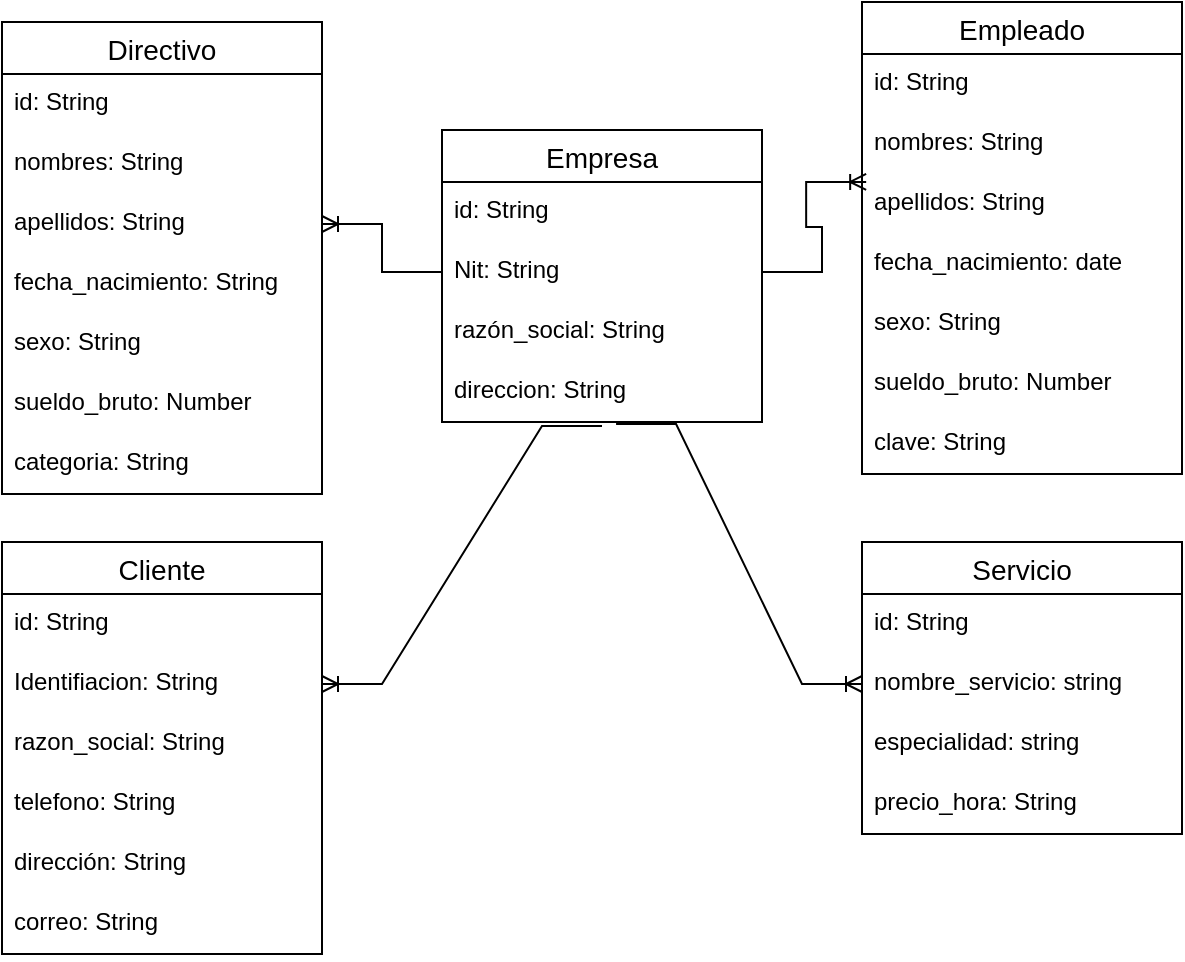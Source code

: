 <mxfile version="20.5.1" type="github">
  <diagram id="1xkqf91_nlWIGy7i5uqU" name="Página-1">
    <mxGraphModel dx="781" dy="474" grid="1" gridSize="10" guides="1" tooltips="1" connect="1" arrows="1" fold="1" page="1" pageScale="1" pageWidth="827" pageHeight="1169" math="0" shadow="0">
      <root>
        <mxCell id="0" />
        <mxCell id="1" parent="0" />
        <mxCell id="wdgPo3weZ_US-8FufRD4-1" value="Empresa" style="swimlane;fontStyle=0;childLayout=stackLayout;horizontal=1;startSize=26;horizontalStack=0;resizeParent=1;resizeParentMax=0;resizeLast=0;collapsible=1;marginBottom=0;align=center;fontSize=14;" parent="1" vertex="1">
          <mxGeometry x="270" y="104" width="160" height="146" as="geometry" />
        </mxCell>
        <mxCell id="wdgPo3weZ_US-8FufRD4-2" value="id: String" style="text;strokeColor=none;fillColor=none;spacingLeft=4;spacingRight=4;overflow=hidden;rotatable=0;points=[[0,0.5],[1,0.5]];portConstraint=eastwest;fontSize=12;" parent="wdgPo3weZ_US-8FufRD4-1" vertex="1">
          <mxGeometry y="26" width="160" height="30" as="geometry" />
        </mxCell>
        <mxCell id="ZItIBll9sNlmo8jitoZB-1" value="Nit: String" style="text;strokeColor=none;fillColor=none;spacingLeft=4;spacingRight=4;overflow=hidden;rotatable=0;points=[[0,0.5],[1,0.5]];portConstraint=eastwest;fontSize=12;" parent="wdgPo3weZ_US-8FufRD4-1" vertex="1">
          <mxGeometry y="56" width="160" height="30" as="geometry" />
        </mxCell>
        <mxCell id="wdgPo3weZ_US-8FufRD4-3" value="razón_social: String" style="text;strokeColor=none;fillColor=none;spacingLeft=4;spacingRight=4;overflow=hidden;rotatable=0;points=[[0,0.5],[1,0.5]];portConstraint=eastwest;fontSize=12;" parent="wdgPo3weZ_US-8FufRD4-1" vertex="1">
          <mxGeometry y="86" width="160" height="30" as="geometry" />
        </mxCell>
        <mxCell id="wdgPo3weZ_US-8FufRD4-4" value="direccion: String" style="text;strokeColor=none;fillColor=none;spacingLeft=4;spacingRight=4;overflow=hidden;rotatable=0;points=[[0,0.5],[1,0.5]];portConstraint=eastwest;fontSize=12;" parent="wdgPo3weZ_US-8FufRD4-1" vertex="1">
          <mxGeometry y="116" width="160" height="30" as="geometry" />
        </mxCell>
        <mxCell id="wdgPo3weZ_US-8FufRD4-5" value="Empleado" style="swimlane;fontStyle=0;childLayout=stackLayout;horizontal=1;startSize=26;horizontalStack=0;resizeParent=1;resizeParentMax=0;resizeLast=0;collapsible=1;marginBottom=0;align=center;fontSize=14;" parent="1" vertex="1">
          <mxGeometry x="480" y="40" width="160" height="236" as="geometry" />
        </mxCell>
        <mxCell id="wdgPo3weZ_US-8FufRD4-6" value="id: String" style="text;strokeColor=none;fillColor=none;spacingLeft=4;spacingRight=4;overflow=hidden;rotatable=0;points=[[0,0.5],[1,0.5]];portConstraint=eastwest;fontSize=12;" parent="wdgPo3weZ_US-8FufRD4-5" vertex="1">
          <mxGeometry y="26" width="160" height="30" as="geometry" />
        </mxCell>
        <mxCell id="wdgPo3weZ_US-8FufRD4-7" value="nombres: String" style="text;strokeColor=none;fillColor=none;spacingLeft=4;spacingRight=4;overflow=hidden;rotatable=0;points=[[0,0.5],[1,0.5]];portConstraint=eastwest;fontSize=12;" parent="wdgPo3weZ_US-8FufRD4-5" vertex="1">
          <mxGeometry y="56" width="160" height="30" as="geometry" />
        </mxCell>
        <mxCell id="wdgPo3weZ_US-8FufRD4-8" value="apellidos: String" style="text;strokeColor=none;fillColor=none;spacingLeft=4;spacingRight=4;overflow=hidden;rotatable=0;points=[[0,0.5],[1,0.5]];portConstraint=eastwest;fontSize=12;" parent="wdgPo3weZ_US-8FufRD4-5" vertex="1">
          <mxGeometry y="86" width="160" height="30" as="geometry" />
        </mxCell>
        <mxCell id="80emmwIah_ZesEQOmLaF-1" value="fecha_nacimiento: date" style="text;strokeColor=none;fillColor=none;spacingLeft=4;spacingRight=4;overflow=hidden;rotatable=0;points=[[0,0.5],[1,0.5]];portConstraint=eastwest;fontSize=12;" parent="wdgPo3weZ_US-8FufRD4-5" vertex="1">
          <mxGeometry y="116" width="160" height="30" as="geometry" />
        </mxCell>
        <mxCell id="80emmwIah_ZesEQOmLaF-7" value="sexo: String" style="text;strokeColor=none;fillColor=none;spacingLeft=4;spacingRight=4;overflow=hidden;rotatable=0;points=[[0,0.5],[1,0.5]];portConstraint=eastwest;fontSize=12;" parent="wdgPo3weZ_US-8FufRD4-5" vertex="1">
          <mxGeometry y="146" width="160" height="30" as="geometry" />
        </mxCell>
        <mxCell id="wdgPo3weZ_US-8FufRD4-21" value="sueldo_bruto: Number" style="text;strokeColor=none;fillColor=none;spacingLeft=4;spacingRight=4;overflow=hidden;rotatable=0;points=[[0,0.5],[1,0.5]];portConstraint=eastwest;fontSize=12;" parent="wdgPo3weZ_US-8FufRD4-5" vertex="1">
          <mxGeometry y="176" width="160" height="30" as="geometry" />
        </mxCell>
        <mxCell id="wdgPo3weZ_US-8FufRD4-22" value="clave: String" style="text;strokeColor=none;fillColor=none;spacingLeft=4;spacingRight=4;overflow=hidden;rotatable=0;points=[[0,0.5],[1,0.5]];portConstraint=eastwest;fontSize=12;" parent="wdgPo3weZ_US-8FufRD4-5" vertex="1">
          <mxGeometry y="206" width="160" height="30" as="geometry" />
        </mxCell>
        <mxCell id="wdgPo3weZ_US-8FufRD4-13" value="Cliente" style="swimlane;fontStyle=0;childLayout=stackLayout;horizontal=1;startSize=26;horizontalStack=0;resizeParent=1;resizeParentMax=0;resizeLast=0;collapsible=1;marginBottom=0;align=center;fontSize=14;" parent="1" vertex="1">
          <mxGeometry x="50" y="310" width="160" height="206" as="geometry" />
        </mxCell>
        <mxCell id="wdgPo3weZ_US-8FufRD4-14" value="id: String" style="text;strokeColor=none;fillColor=none;spacingLeft=4;spacingRight=4;overflow=hidden;rotatable=0;points=[[0,0.5],[1,0.5]];portConstraint=eastwest;fontSize=12;" parent="wdgPo3weZ_US-8FufRD4-13" vertex="1">
          <mxGeometry y="26" width="160" height="30" as="geometry" />
        </mxCell>
        <mxCell id="wdgPo3weZ_US-8FufRD4-15" value="Identifiacion: String" style="text;strokeColor=none;fillColor=none;spacingLeft=4;spacingRight=4;overflow=hidden;rotatable=0;points=[[0,0.5],[1,0.5]];portConstraint=eastwest;fontSize=12;" parent="wdgPo3weZ_US-8FufRD4-13" vertex="1">
          <mxGeometry y="56" width="160" height="30" as="geometry" />
        </mxCell>
        <mxCell id="wdgPo3weZ_US-8FufRD4-16" value="razon_social: String" style="text;strokeColor=none;fillColor=none;spacingLeft=4;spacingRight=4;overflow=hidden;rotatable=0;points=[[0,0.5],[1,0.5]];portConstraint=eastwest;fontSize=12;" parent="wdgPo3weZ_US-8FufRD4-13" vertex="1">
          <mxGeometry y="86" width="160" height="30" as="geometry" />
        </mxCell>
        <mxCell id="wdgPo3weZ_US-8FufRD4-23" value="telefono: String" style="text;strokeColor=none;fillColor=none;spacingLeft=4;spacingRight=4;overflow=hidden;rotatable=0;points=[[0,0.5],[1,0.5]];portConstraint=eastwest;fontSize=12;" parent="wdgPo3weZ_US-8FufRD4-13" vertex="1">
          <mxGeometry y="116" width="160" height="30" as="geometry" />
        </mxCell>
        <mxCell id="80emmwIah_ZesEQOmLaF-9" value="dirección: String" style="text;strokeColor=none;fillColor=none;spacingLeft=4;spacingRight=4;overflow=hidden;rotatable=0;points=[[0,0.5],[1,0.5]];portConstraint=eastwest;fontSize=12;" parent="wdgPo3weZ_US-8FufRD4-13" vertex="1">
          <mxGeometry y="146" width="160" height="30" as="geometry" />
        </mxCell>
        <mxCell id="80emmwIah_ZesEQOmLaF-11" value="correo: String" style="text;strokeColor=none;fillColor=none;spacingLeft=4;spacingRight=4;overflow=hidden;rotatable=0;points=[[0,0.5],[1,0.5]];portConstraint=eastwest;fontSize=12;" parent="wdgPo3weZ_US-8FufRD4-13" vertex="1">
          <mxGeometry y="176" width="160" height="30" as="geometry" />
        </mxCell>
        <mxCell id="wdgPo3weZ_US-8FufRD4-17" value="Directivo" style="swimlane;fontStyle=0;childLayout=stackLayout;horizontal=1;startSize=26;horizontalStack=0;resizeParent=1;resizeParentMax=0;resizeLast=0;collapsible=1;marginBottom=0;align=center;fontSize=14;" parent="1" vertex="1">
          <mxGeometry x="50" y="50" width="160" height="236" as="geometry" />
        </mxCell>
        <mxCell id="wdgPo3weZ_US-8FufRD4-19" value="id: String" style="text;strokeColor=none;fillColor=none;spacingLeft=4;spacingRight=4;overflow=hidden;rotatable=0;points=[[0,0.5],[1,0.5]];portConstraint=eastwest;fontSize=12;" parent="wdgPo3weZ_US-8FufRD4-17" vertex="1">
          <mxGeometry y="26" width="160" height="30" as="geometry" />
        </mxCell>
        <mxCell id="80emmwIah_ZesEQOmLaF-2" value="nombres: String" style="text;strokeColor=none;fillColor=none;spacingLeft=4;spacingRight=4;overflow=hidden;rotatable=0;points=[[0,0.5],[1,0.5]];portConstraint=eastwest;fontSize=12;" parent="wdgPo3weZ_US-8FufRD4-17" vertex="1">
          <mxGeometry y="56" width="160" height="30" as="geometry" />
        </mxCell>
        <mxCell id="80emmwIah_ZesEQOmLaF-3" value="apellidos: String" style="text;strokeColor=none;fillColor=none;spacingLeft=4;spacingRight=4;overflow=hidden;rotatable=0;points=[[0,0.5],[1,0.5]];portConstraint=eastwest;fontSize=12;" parent="wdgPo3weZ_US-8FufRD4-17" vertex="1">
          <mxGeometry y="86" width="160" height="30" as="geometry" />
        </mxCell>
        <mxCell id="80emmwIah_ZesEQOmLaF-8" value="fecha_nacimiento: String" style="text;strokeColor=none;fillColor=none;spacingLeft=4;spacingRight=4;overflow=hidden;rotatable=0;points=[[0,0.5],[1,0.5]];portConstraint=eastwest;fontSize=12;" parent="wdgPo3weZ_US-8FufRD4-17" vertex="1">
          <mxGeometry y="116" width="160" height="30" as="geometry" />
        </mxCell>
        <mxCell id="wdgPo3weZ_US-8FufRD4-18" value="sexo: String" style="text;strokeColor=none;fillColor=none;spacingLeft=4;spacingRight=4;overflow=hidden;rotatable=0;points=[[0,0.5],[1,0.5]];portConstraint=eastwest;fontSize=12;" parent="wdgPo3weZ_US-8FufRD4-17" vertex="1">
          <mxGeometry y="146" width="160" height="30" as="geometry" />
        </mxCell>
        <mxCell id="80emmwIah_ZesEQOmLaF-6" value="sueldo_bruto: Number" style="text;strokeColor=none;fillColor=none;spacingLeft=4;spacingRight=4;overflow=hidden;rotatable=0;points=[[0,0.5],[1,0.5]];portConstraint=eastwest;fontSize=12;" parent="wdgPo3weZ_US-8FufRD4-17" vertex="1">
          <mxGeometry y="176" width="160" height="30" as="geometry" />
        </mxCell>
        <mxCell id="80emmwIah_ZesEQOmLaF-4" value="categoria: String" style="text;strokeColor=none;fillColor=none;spacingLeft=4;spacingRight=4;overflow=hidden;rotatable=0;points=[[0,0.5],[1,0.5]];portConstraint=eastwest;fontSize=12;" parent="wdgPo3weZ_US-8FufRD4-17" vertex="1">
          <mxGeometry y="206" width="160" height="30" as="geometry" />
        </mxCell>
        <mxCell id="8OQaPaorarSYT8WIR6fb-1" value="Servicio" style="swimlane;fontStyle=0;childLayout=stackLayout;horizontal=1;startSize=26;horizontalStack=0;resizeParent=1;resizeParentMax=0;resizeLast=0;collapsible=1;marginBottom=0;align=center;fontSize=14;" parent="1" vertex="1">
          <mxGeometry x="480" y="310" width="160" height="146" as="geometry" />
        </mxCell>
        <mxCell id="8OQaPaorarSYT8WIR6fb-2" value="id: String" style="text;strokeColor=none;fillColor=none;spacingLeft=4;spacingRight=4;overflow=hidden;rotatable=0;points=[[0,0.5],[1,0.5]];portConstraint=eastwest;fontSize=12;" parent="8OQaPaorarSYT8WIR6fb-1" vertex="1">
          <mxGeometry y="26" width="160" height="30" as="geometry" />
        </mxCell>
        <mxCell id="8OQaPaorarSYT8WIR6fb-3" value="nombre_servicio: string" style="text;strokeColor=none;fillColor=none;spacingLeft=4;spacingRight=4;overflow=hidden;rotatable=0;points=[[0,0.5],[1,0.5]];portConstraint=eastwest;fontSize=12;" parent="8OQaPaorarSYT8WIR6fb-1" vertex="1">
          <mxGeometry y="56" width="160" height="30" as="geometry" />
        </mxCell>
        <mxCell id="80emmwIah_ZesEQOmLaF-12" value="especialidad: string" style="text;strokeColor=none;fillColor=none;spacingLeft=4;spacingRight=4;overflow=hidden;rotatable=0;points=[[0,0.5],[1,0.5]];portConstraint=eastwest;fontSize=12;" parent="8OQaPaorarSYT8WIR6fb-1" vertex="1">
          <mxGeometry y="86" width="160" height="30" as="geometry" />
        </mxCell>
        <mxCell id="8OQaPaorarSYT8WIR6fb-4" value="precio_hora: String" style="text;strokeColor=none;fillColor=none;spacingLeft=4;spacingRight=4;overflow=hidden;rotatable=0;points=[[0,0.5],[1,0.5]];portConstraint=eastwest;fontSize=12;" parent="8OQaPaorarSYT8WIR6fb-1" vertex="1">
          <mxGeometry y="116" width="160" height="30" as="geometry" />
        </mxCell>
        <mxCell id="80emmwIah_ZesEQOmLaF-13" value="" style="edgeStyle=entityRelationEdgeStyle;fontSize=12;html=1;endArrow=ERoneToMany;rounded=0;exitX=1;exitY=0.5;exitDx=0;exitDy=0;entryX=0.013;entryY=0.133;entryDx=0;entryDy=0;entryPerimeter=0;" parent="1" source="ZItIBll9sNlmo8jitoZB-1" target="wdgPo3weZ_US-8FufRD4-8" edge="1">
          <mxGeometry width="100" height="100" relative="1" as="geometry">
            <mxPoint x="350" y="180" as="sourcePoint" />
            <mxPoint x="450" y="80" as="targetPoint" />
          </mxGeometry>
        </mxCell>
        <mxCell id="80emmwIah_ZesEQOmLaF-14" value="" style="edgeStyle=entityRelationEdgeStyle;fontSize=12;html=1;endArrow=ERoneToMany;rounded=0;exitX=0;exitY=0.5;exitDx=0;exitDy=0;" parent="1" source="ZItIBll9sNlmo8jitoZB-1" target="80emmwIah_ZesEQOmLaF-3" edge="1">
          <mxGeometry width="100" height="100" relative="1" as="geometry">
            <mxPoint x="350" y="180" as="sourcePoint" />
            <mxPoint x="450" y="80" as="targetPoint" />
          </mxGeometry>
        </mxCell>
        <mxCell id="80emmwIah_ZesEQOmLaF-15" value="" style="edgeStyle=entityRelationEdgeStyle;fontSize=12;html=1;endArrow=ERoneToMany;rounded=0;exitX=0.5;exitY=1.067;exitDx=0;exitDy=0;exitPerimeter=0;" parent="1" source="wdgPo3weZ_US-8FufRD4-4" target="wdgPo3weZ_US-8FufRD4-15" edge="1">
          <mxGeometry width="100" height="100" relative="1" as="geometry">
            <mxPoint x="350" y="370" as="sourcePoint" />
            <mxPoint x="450" y="270" as="targetPoint" />
          </mxGeometry>
        </mxCell>
        <mxCell id="80emmwIah_ZesEQOmLaF-16" value="" style="edgeStyle=entityRelationEdgeStyle;fontSize=12;html=1;endArrow=ERoneToMany;rounded=0;exitX=0.544;exitY=1.033;exitDx=0;exitDy=0;exitPerimeter=0;entryX=0;entryY=0.5;entryDx=0;entryDy=0;" parent="1" source="wdgPo3weZ_US-8FufRD4-4" target="8OQaPaorarSYT8WIR6fb-3" edge="1">
          <mxGeometry width="100" height="100" relative="1" as="geometry">
            <mxPoint x="350" y="370" as="sourcePoint" />
            <mxPoint x="450" y="270" as="targetPoint" />
          </mxGeometry>
        </mxCell>
      </root>
    </mxGraphModel>
  </diagram>
</mxfile>
